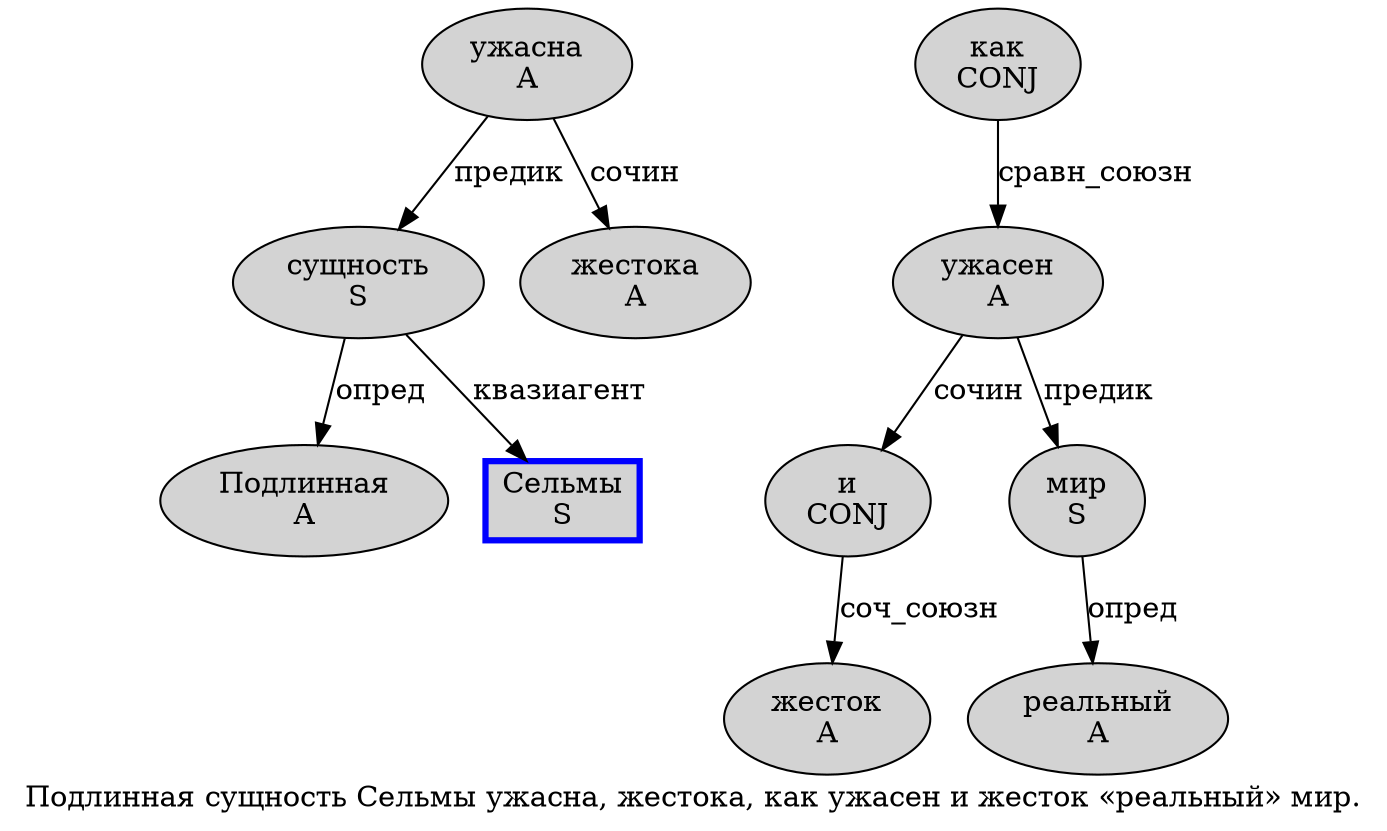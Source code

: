 digraph SENTENCE_472 {
	graph [label="Подлинная сущность Сельмы ужасна, жестока, как ужасен и жесток «реальный» мир."]
	node [style=filled]
		0 [label="Подлинная
A" color="" fillcolor=lightgray penwidth=1 shape=ellipse]
		1 [label="сущность
S" color="" fillcolor=lightgray penwidth=1 shape=ellipse]
		2 [label="Сельмы
S" color=blue fillcolor=lightgray penwidth=3 shape=box]
		3 [label="ужасна
A" color="" fillcolor=lightgray penwidth=1 shape=ellipse]
		5 [label="жестока
A" color="" fillcolor=lightgray penwidth=1 shape=ellipse]
		7 [label="как
CONJ" color="" fillcolor=lightgray penwidth=1 shape=ellipse]
		8 [label="ужасен
A" color="" fillcolor=lightgray penwidth=1 shape=ellipse]
		9 [label="и
CONJ" color="" fillcolor=lightgray penwidth=1 shape=ellipse]
		10 [label="жесток
A" color="" fillcolor=lightgray penwidth=1 shape=ellipse]
		12 [label="реальный
A" color="" fillcolor=lightgray penwidth=1 shape=ellipse]
		14 [label="мир
S" color="" fillcolor=lightgray penwidth=1 shape=ellipse]
			14 -> 12 [label="опред"]
			1 -> 0 [label="опред"]
			1 -> 2 [label="квазиагент"]
			8 -> 9 [label="сочин"]
			8 -> 14 [label="предик"]
			3 -> 1 [label="предик"]
			3 -> 5 [label="сочин"]
			9 -> 10 [label="соч_союзн"]
			7 -> 8 [label="сравн_союзн"]
}